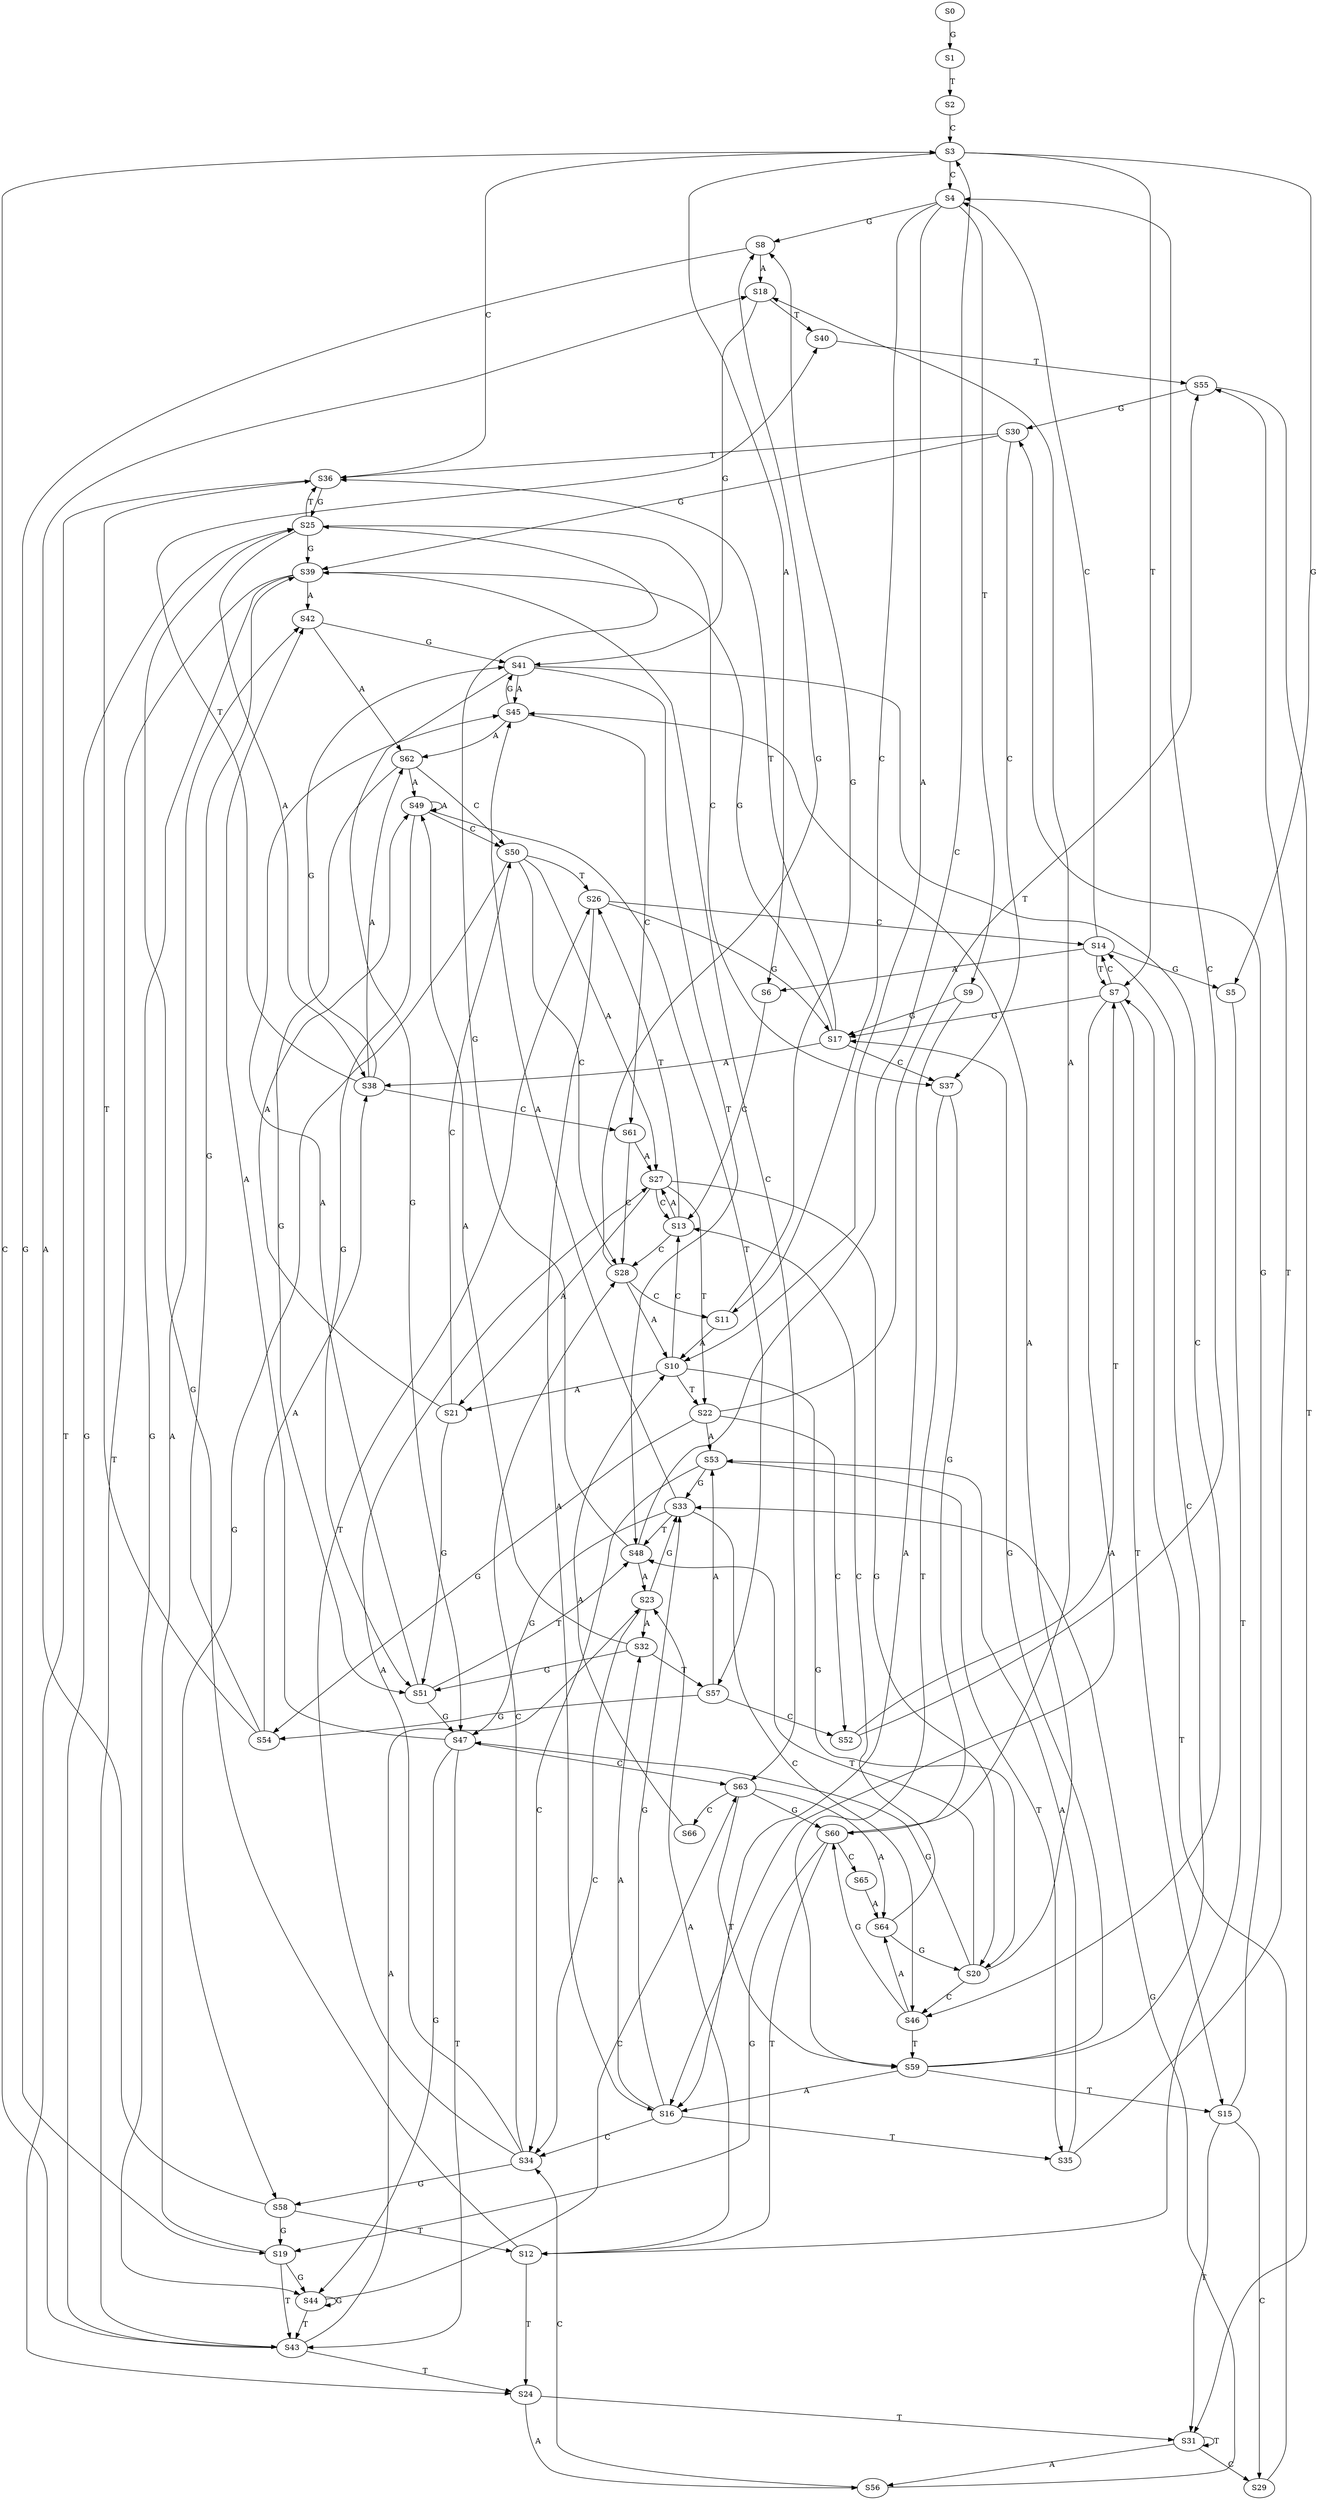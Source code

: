 strict digraph  {
	S0 -> S1 [ label = G ];
	S1 -> S2 [ label = T ];
	S2 -> S3 [ label = C ];
	S3 -> S4 [ label = C ];
	S3 -> S5 [ label = G ];
	S3 -> S6 [ label = A ];
	S3 -> S7 [ label = T ];
	S4 -> S8 [ label = G ];
	S4 -> S9 [ label = T ];
	S4 -> S10 [ label = A ];
	S4 -> S11 [ label = C ];
	S5 -> S12 [ label = T ];
	S6 -> S13 [ label = C ];
	S7 -> S14 [ label = C ];
	S7 -> S15 [ label = T ];
	S7 -> S16 [ label = A ];
	S7 -> S17 [ label = G ];
	S8 -> S18 [ label = A ];
	S8 -> S19 [ label = G ];
	S9 -> S17 [ label = G ];
	S9 -> S16 [ label = A ];
	S10 -> S20 [ label = G ];
	S10 -> S21 [ label = A ];
	S10 -> S13 [ label = C ];
	S10 -> S22 [ label = T ];
	S11 -> S10 [ label = A ];
	S11 -> S8 [ label = G ];
	S12 -> S23 [ label = A ];
	S12 -> S24 [ label = T ];
	S12 -> S25 [ label = G ];
	S13 -> S26 [ label = T ];
	S13 -> S27 [ label = A ];
	S13 -> S28 [ label = C ];
	S14 -> S5 [ label = G ];
	S14 -> S7 [ label = T ];
	S14 -> S4 [ label = C ];
	S14 -> S6 [ label = A ];
	S15 -> S29 [ label = C ];
	S15 -> S30 [ label = G ];
	S15 -> S31 [ label = T ];
	S16 -> S32 [ label = A ];
	S16 -> S33 [ label = G ];
	S16 -> S34 [ label = C ];
	S16 -> S35 [ label = T ];
	S17 -> S36 [ label = T ];
	S17 -> S37 [ label = C ];
	S17 -> S38 [ label = A ];
	S17 -> S39 [ label = G ];
	S18 -> S40 [ label = T ];
	S18 -> S41 [ label = G ];
	S19 -> S42 [ label = A ];
	S19 -> S43 [ label = T ];
	S19 -> S44 [ label = G ];
	S20 -> S45 [ label = A ];
	S20 -> S46 [ label = C ];
	S20 -> S47 [ label = G ];
	S20 -> S48 [ label = T ];
	S21 -> S49 [ label = A ];
	S21 -> S50 [ label = C ];
	S21 -> S51 [ label = G ];
	S22 -> S52 [ label = C ];
	S22 -> S53 [ label = A ];
	S22 -> S54 [ label = G ];
	S22 -> S55 [ label = T ];
	S23 -> S33 [ label = G ];
	S23 -> S32 [ label = A ];
	S23 -> S34 [ label = C ];
	S24 -> S31 [ label = T ];
	S24 -> S56 [ label = A ];
	S25 -> S39 [ label = G ];
	S25 -> S38 [ label = A ];
	S25 -> S37 [ label = C ];
	S25 -> S36 [ label = T ];
	S26 -> S16 [ label = A ];
	S26 -> S17 [ label = G ];
	S26 -> S14 [ label = C ];
	S27 -> S20 [ label = G ];
	S27 -> S22 [ label = T ];
	S27 -> S13 [ label = C ];
	S27 -> S21 [ label = A ];
	S28 -> S10 [ label = A ];
	S28 -> S8 [ label = G ];
	S28 -> S11 [ label = C ];
	S29 -> S7 [ label = T ];
	S30 -> S39 [ label = G ];
	S30 -> S37 [ label = C ];
	S30 -> S36 [ label = T ];
	S31 -> S56 [ label = A ];
	S31 -> S29 [ label = C ];
	S31 -> S31 [ label = T ];
	S32 -> S57 [ label = T ];
	S32 -> S49 [ label = A ];
	S32 -> S51 [ label = G ];
	S33 -> S45 [ label = A ];
	S33 -> S48 [ label = T ];
	S33 -> S46 [ label = C ];
	S33 -> S47 [ label = G ];
	S34 -> S27 [ label = A ];
	S34 -> S26 [ label = T ];
	S34 -> S28 [ label = C ];
	S34 -> S58 [ label = G ];
	S35 -> S55 [ label = T ];
	S35 -> S53 [ label = A ];
	S36 -> S25 [ label = G ];
	S36 -> S24 [ label = T ];
	S36 -> S3 [ label = C ];
	S37 -> S59 [ label = T ];
	S37 -> S60 [ label = G ];
	S38 -> S41 [ label = G ];
	S38 -> S40 [ label = T ];
	S38 -> S61 [ label = C ];
	S38 -> S62 [ label = A ];
	S39 -> S63 [ label = C ];
	S39 -> S43 [ label = T ];
	S39 -> S44 [ label = G ];
	S39 -> S42 [ label = A ];
	S40 -> S55 [ label = T ];
	S41 -> S48 [ label = T ];
	S41 -> S46 [ label = C ];
	S41 -> S45 [ label = A ];
	S41 -> S47 [ label = G ];
	S42 -> S41 [ label = G ];
	S42 -> S62 [ label = A ];
	S43 -> S3 [ label = C ];
	S43 -> S23 [ label = A ];
	S43 -> S25 [ label = G ];
	S43 -> S24 [ label = T ];
	S44 -> S43 [ label = T ];
	S44 -> S44 [ label = G ];
	S44 -> S63 [ label = C ];
	S45 -> S62 [ label = A ];
	S45 -> S61 [ label = C ];
	S45 -> S41 [ label = G ];
	S46 -> S60 [ label = G ];
	S46 -> S64 [ label = A ];
	S46 -> S59 [ label = T ];
	S47 -> S42 [ label = A ];
	S47 -> S43 [ label = T ];
	S47 -> S44 [ label = G ];
	S47 -> S63 [ label = C ];
	S48 -> S25 [ label = G ];
	S48 -> S23 [ label = A ];
	S48 -> S3 [ label = C ];
	S49 -> S57 [ label = T ];
	S49 -> S51 [ label = G ];
	S49 -> S49 [ label = A ];
	S49 -> S50 [ label = C ];
	S50 -> S28 [ label = C ];
	S50 -> S58 [ label = G ];
	S50 -> S26 [ label = T ];
	S50 -> S27 [ label = A ];
	S51 -> S47 [ label = G ];
	S51 -> S48 [ label = T ];
	S51 -> S45 [ label = A ];
	S52 -> S4 [ label = C ];
	S52 -> S7 [ label = T ];
	S53 -> S33 [ label = G ];
	S53 -> S34 [ label = C ];
	S53 -> S35 [ label = T ];
	S54 -> S39 [ label = G ];
	S54 -> S38 [ label = A ];
	S54 -> S36 [ label = T ];
	S55 -> S30 [ label = G ];
	S55 -> S31 [ label = T ];
	S56 -> S34 [ label = C ];
	S56 -> S33 [ label = G ];
	S57 -> S53 [ label = A ];
	S57 -> S54 [ label = G ];
	S57 -> S52 [ label = C ];
	S58 -> S18 [ label = A ];
	S58 -> S12 [ label = T ];
	S58 -> S19 [ label = G ];
	S59 -> S14 [ label = C ];
	S59 -> S16 [ label = A ];
	S59 -> S15 [ label = T ];
	S59 -> S17 [ label = G ];
	S60 -> S12 [ label = T ];
	S60 -> S19 [ label = G ];
	S60 -> S18 [ label = A ];
	S60 -> S65 [ label = C ];
	S61 -> S27 [ label = A ];
	S61 -> S28 [ label = C ];
	S62 -> S51 [ label = G ];
	S62 -> S49 [ label = A ];
	S62 -> S50 [ label = C ];
	S63 -> S59 [ label = T ];
	S63 -> S64 [ label = A ];
	S63 -> S66 [ label = C ];
	S63 -> S60 [ label = G ];
	S64 -> S13 [ label = C ];
	S64 -> S20 [ label = G ];
	S65 -> S64 [ label = A ];
	S66 -> S10 [ label = A ];
}
